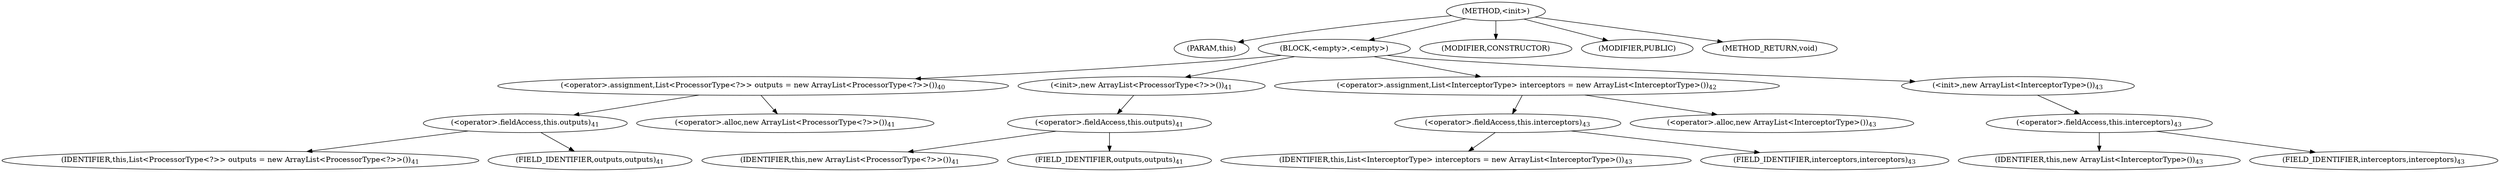 digraph "&lt;init&gt;" {  
"105" [label = <(METHOD,&lt;init&gt;)> ]
"106" [label = <(PARAM,this)> ]
"107" [label = <(BLOCK,&lt;empty&gt;,&lt;empty&gt;)> ]
"108" [label = <(&lt;operator&gt;.assignment,List&lt;ProcessorType&lt;?&gt;&gt; outputs = new ArrayList&lt;ProcessorType&lt;?&gt;&gt;())<SUB>40</SUB>> ]
"109" [label = <(&lt;operator&gt;.fieldAccess,this.outputs)<SUB>41</SUB>> ]
"110" [label = <(IDENTIFIER,this,List&lt;ProcessorType&lt;?&gt;&gt; outputs = new ArrayList&lt;ProcessorType&lt;?&gt;&gt;())<SUB>41</SUB>> ]
"111" [label = <(FIELD_IDENTIFIER,outputs,outputs)<SUB>41</SUB>> ]
"112" [label = <(&lt;operator&gt;.alloc,new ArrayList&lt;ProcessorType&lt;?&gt;&gt;())<SUB>41</SUB>> ]
"113" [label = <(&lt;init&gt;,new ArrayList&lt;ProcessorType&lt;?&gt;&gt;())<SUB>41</SUB>> ]
"114" [label = <(&lt;operator&gt;.fieldAccess,this.outputs)<SUB>41</SUB>> ]
"115" [label = <(IDENTIFIER,this,new ArrayList&lt;ProcessorType&lt;?&gt;&gt;())<SUB>41</SUB>> ]
"116" [label = <(FIELD_IDENTIFIER,outputs,outputs)<SUB>41</SUB>> ]
"117" [label = <(&lt;operator&gt;.assignment,List&lt;InterceptorType&gt; interceptors = new ArrayList&lt;InterceptorType&gt;())<SUB>42</SUB>> ]
"118" [label = <(&lt;operator&gt;.fieldAccess,this.interceptors)<SUB>43</SUB>> ]
"119" [label = <(IDENTIFIER,this,List&lt;InterceptorType&gt; interceptors = new ArrayList&lt;InterceptorType&gt;())<SUB>43</SUB>> ]
"120" [label = <(FIELD_IDENTIFIER,interceptors,interceptors)<SUB>43</SUB>> ]
"121" [label = <(&lt;operator&gt;.alloc,new ArrayList&lt;InterceptorType&gt;())<SUB>43</SUB>> ]
"122" [label = <(&lt;init&gt;,new ArrayList&lt;InterceptorType&gt;())<SUB>43</SUB>> ]
"123" [label = <(&lt;operator&gt;.fieldAccess,this.interceptors)<SUB>43</SUB>> ]
"124" [label = <(IDENTIFIER,this,new ArrayList&lt;InterceptorType&gt;())<SUB>43</SUB>> ]
"125" [label = <(FIELD_IDENTIFIER,interceptors,interceptors)<SUB>43</SUB>> ]
"126" [label = <(MODIFIER,CONSTRUCTOR)> ]
"127" [label = <(MODIFIER,PUBLIC)> ]
"128" [label = <(METHOD_RETURN,void)> ]
  "105" -> "106" 
  "105" -> "107" 
  "105" -> "126" 
  "105" -> "127" 
  "105" -> "128" 
  "107" -> "108" 
  "107" -> "113" 
  "107" -> "117" 
  "107" -> "122" 
  "108" -> "109" 
  "108" -> "112" 
  "109" -> "110" 
  "109" -> "111" 
  "113" -> "114" 
  "114" -> "115" 
  "114" -> "116" 
  "117" -> "118" 
  "117" -> "121" 
  "118" -> "119" 
  "118" -> "120" 
  "122" -> "123" 
  "123" -> "124" 
  "123" -> "125" 
}
